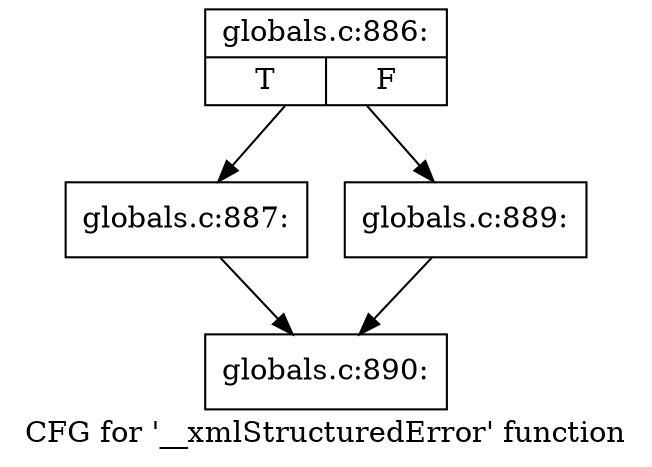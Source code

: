 digraph "CFG for '__xmlStructuredError' function" {
	label="CFG for '__xmlStructuredError' function";

	Node0x5624fdb41bb0 [shape=record,label="{globals.c:886:|{<s0>T|<s1>F}}"];
	Node0x5624fdb41bb0 -> Node0x5624fdb41cf0;
	Node0x5624fdb41bb0 -> Node0x5624fdb41d90;
	Node0x5624fdb41cf0 [shape=record,label="{globals.c:887:}"];
	Node0x5624fdb41cf0 -> Node0x5624fdb41c00;
	Node0x5624fdb41d90 [shape=record,label="{globals.c:889:}"];
	Node0x5624fdb41d90 -> Node0x5624fdb41c00;
	Node0x5624fdb41c00 [shape=record,label="{globals.c:890:}"];
}
